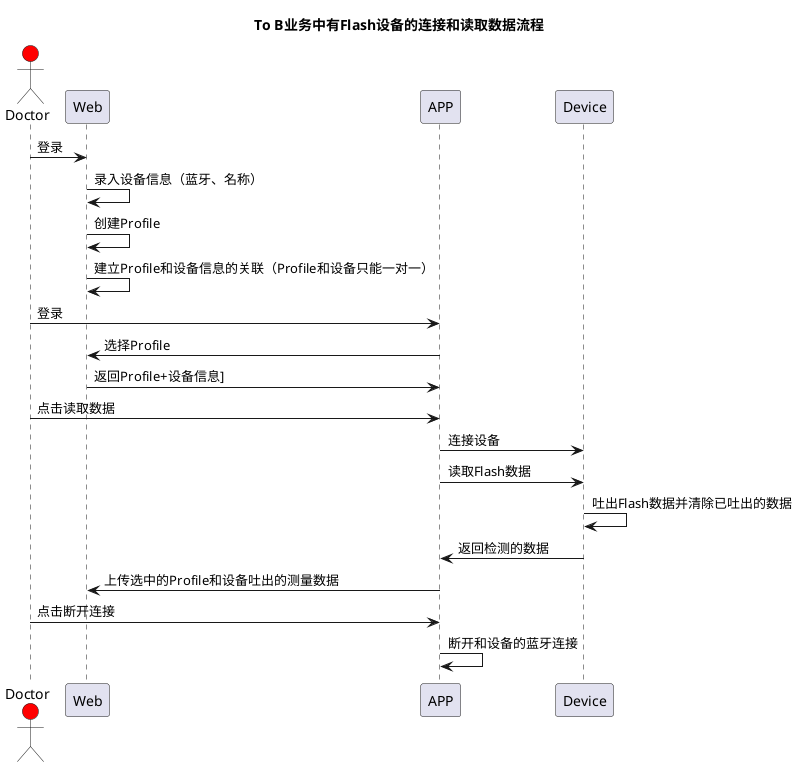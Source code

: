 @startuml

title To B业务中有Flash设备的连接和读取数据流程

actor Doctor #red

Doctor -> Web: 登录
Web -> Web : 录入设备信息（蓝牙、名称）
Web -> Web : 创建Profile
Web -> Web : 建立Profile和设备信息的关联（Profile和设备只能一对一）
Doctor -> APP : 登录
APP -> Web : 选择Profile
Web -> APP : 返回Profile+设备信息]
Doctor -> APP : 点击读取数据
APP -> Device : 连接设备
APP -> Device : 读取Flash数据
Device -> Device : 吐出Flash数据并清除已吐出的数据
Device -> APP : 返回检测的数据
APP -> Web : 上传选中的Profile和设备吐出的测量数据
Doctor -> APP : 点击断开连接
APP -> APP : 断开和设备的蓝牙连接

@enduml
